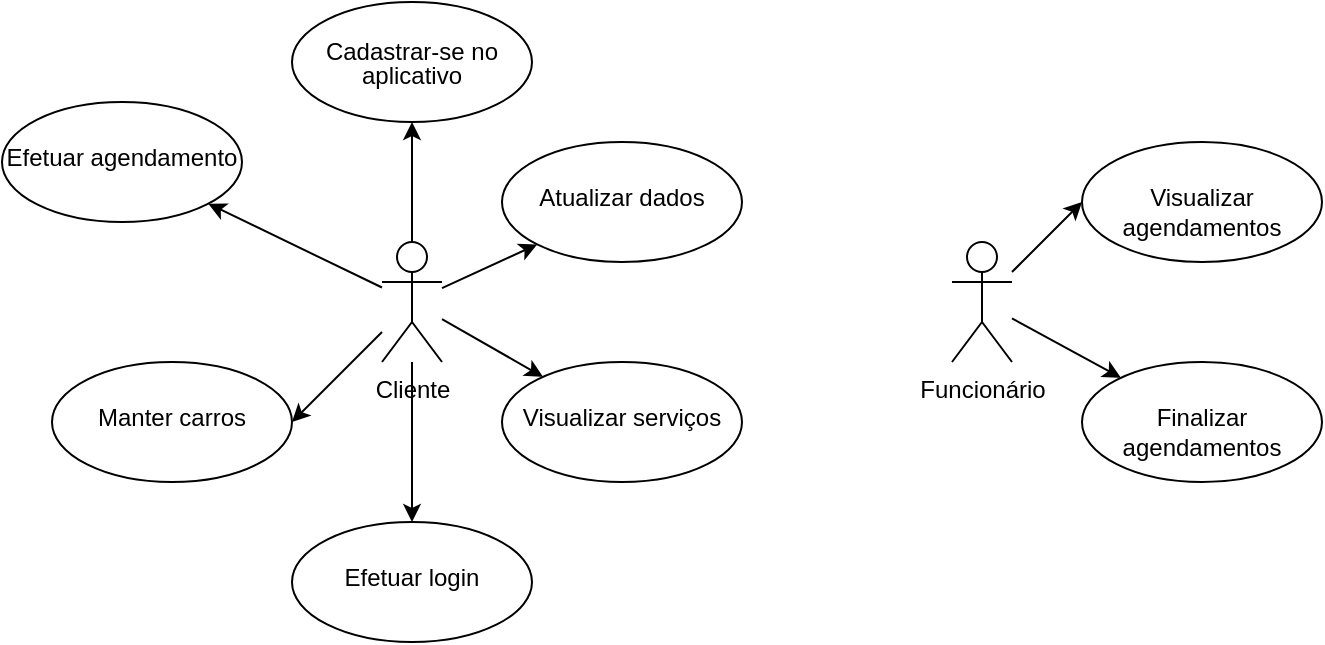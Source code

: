 <mxfile version="20.0.1" type="device"><diagram id="zg0Ze1jjHLOaMw-7_9GL" name="Page-1"><mxGraphModel dx="1422" dy="723" grid="1" gridSize="10" guides="1" tooltips="1" connect="1" arrows="1" fold="1" page="1" pageScale="1" pageWidth="827" pageHeight="1169" math="0" shadow="0"><root><mxCell id="0"/><mxCell id="1" parent="0"/><mxCell id="w9jqISFWYcJB9lYl4nVM-11" value="" style="rounded=0;orthogonalLoop=1;jettySize=auto;html=1;" parent="1" source="w9jqISFWYcJB9lYl4nVM-1" target="w9jqISFWYcJB9lYl4nVM-10" edge="1"><mxGeometry relative="1" as="geometry"/></mxCell><mxCell id="w9jqISFWYcJB9lYl4nVM-13" value="" style="orthogonalLoop=1;jettySize=auto;html=1;strokeColor=default;rounded=0;" parent="1" source="w9jqISFWYcJB9lYl4nVM-1" target="w9jqISFWYcJB9lYl4nVM-12" edge="1"><mxGeometry relative="1" as="geometry"/></mxCell><mxCell id="w9jqISFWYcJB9lYl4nVM-15" value="" style="rounded=0;orthogonalLoop=1;jettySize=auto;html=1;" parent="1" source="w9jqISFWYcJB9lYl4nVM-1" target="w9jqISFWYcJB9lYl4nVM-14" edge="1"><mxGeometry relative="1" as="geometry"/></mxCell><mxCell id="Is6vZfuHWTPRH3hV92zs-2" style="rounded=0;orthogonalLoop=1;jettySize=auto;html=1;entryX=1;entryY=0.5;entryDx=0;entryDy=0;" edge="1" parent="1" source="w9jqISFWYcJB9lYl4nVM-1" target="Is6vZfuHWTPRH3hV92zs-1"><mxGeometry relative="1" as="geometry"/></mxCell><mxCell id="Is6vZfuHWTPRH3hV92zs-4" style="edgeStyle=none;rounded=0;orthogonalLoop=1;jettySize=auto;html=1;entryX=0;entryY=1;entryDx=0;entryDy=0;strokeColor=default;" edge="1" parent="1" source="w9jqISFWYcJB9lYl4nVM-1" target="Is6vZfuHWTPRH3hV92zs-3"><mxGeometry relative="1" as="geometry"/></mxCell><mxCell id="Is6vZfuHWTPRH3hV92zs-6" style="edgeStyle=none;rounded=0;orthogonalLoop=1;jettySize=auto;html=1;entryX=0.5;entryY=0;entryDx=0;entryDy=0;strokeColor=default;" edge="1" parent="1" source="w9jqISFWYcJB9lYl4nVM-1" target="Is6vZfuHWTPRH3hV92zs-5"><mxGeometry relative="1" as="geometry"/></mxCell><mxCell id="w9jqISFWYcJB9lYl4nVM-1" value="&lt;div&gt;Cliente&lt;/div&gt;" style="shape=umlActor;verticalLabelPosition=bottom;verticalAlign=top;html=1;" parent="1" vertex="1"><mxGeometry x="310" y="200" width="30" height="60" as="geometry"/></mxCell><mxCell id="w9jqISFWYcJB9lYl4nVM-10" value="&lt;div&gt;&lt;br&gt;&lt;/div&gt;&lt;div&gt;Visualizar serviços&lt;/div&gt;" style="ellipse;whiteSpace=wrap;html=1;verticalAlign=top;align=center;" parent="1" vertex="1"><mxGeometry x="370" y="260" width="120" height="60" as="geometry"/></mxCell><mxCell id="w9jqISFWYcJB9lYl4nVM-12" value="&lt;br&gt;&lt;div&gt;Efetuar agendamento&lt;/div&gt;" style="ellipse;whiteSpace=wrap;html=1;verticalAlign=top;" parent="1" vertex="1"><mxGeometry x="120" y="130" width="120" height="60" as="geometry"/></mxCell><mxCell id="w9jqISFWYcJB9lYl4nVM-14" value="&lt;p style=&quot;line-height: 1&quot;&gt;Cadastrar-se no aplicativo&lt;br&gt;&lt;/p&gt;" style="ellipse;whiteSpace=wrap;html=1;verticalAlign=top;" parent="1" vertex="1"><mxGeometry x="265" y="80" width="120" height="60" as="geometry"/></mxCell><mxCell id="w9jqISFWYcJB9lYl4nVM-23" value="" style="rounded=0;orthogonalLoop=1;jettySize=auto;html=1;" parent="1" source="w9jqISFWYcJB9lYl4nVM-26" target="w9jqISFWYcJB9lYl4nVM-27" edge="1"><mxGeometry relative="1" as="geometry"/></mxCell><mxCell id="Is6vZfuHWTPRH3hV92zs-8" style="edgeStyle=none;rounded=0;orthogonalLoop=1;jettySize=auto;html=1;entryX=0;entryY=0.5;entryDx=0;entryDy=0;strokeColor=default;" edge="1" parent="1" source="w9jqISFWYcJB9lYl4nVM-26" target="Is6vZfuHWTPRH3hV92zs-7"><mxGeometry relative="1" as="geometry"/></mxCell><mxCell id="w9jqISFWYcJB9lYl4nVM-26" value="&lt;div&gt;Funcionário&lt;/div&gt;" style="shape=umlActor;verticalLabelPosition=bottom;verticalAlign=top;html=1;" parent="1" vertex="1"><mxGeometry x="595" y="200" width="30" height="60" as="geometry"/></mxCell><mxCell id="w9jqISFWYcJB9lYl4nVM-27" value="&lt;div&gt;&lt;br&gt;&lt;/div&gt;&lt;div&gt;Finalizar agendamentos&lt;/div&gt;" style="ellipse;whiteSpace=wrap;html=1;verticalAlign=top;align=center;" parent="1" vertex="1"><mxGeometry x="660" y="260" width="120" height="60" as="geometry"/></mxCell><mxCell id="Is6vZfuHWTPRH3hV92zs-1" value="&lt;div&gt;&lt;br&gt;&lt;/div&gt;&lt;div align=&quot;center&quot;&gt;Manter carros&lt;/div&gt;" style="ellipse;whiteSpace=wrap;html=1;verticalAlign=top;align=center;" vertex="1" parent="1"><mxGeometry x="145" y="260" width="120" height="60" as="geometry"/></mxCell><mxCell id="Is6vZfuHWTPRH3hV92zs-3" value="&lt;div&gt;&lt;br&gt;&lt;/div&gt;&lt;div&gt;Atualizar dados&lt;/div&gt;" style="ellipse;whiteSpace=wrap;html=1;verticalAlign=top;" vertex="1" parent="1"><mxGeometry x="370" y="150" width="120" height="60" as="geometry"/></mxCell><mxCell id="Is6vZfuHWTPRH3hV92zs-5" value="&lt;div&gt;&lt;br&gt;&lt;/div&gt;&lt;div&gt;Efetuar login&lt;/div&gt;" style="ellipse;whiteSpace=wrap;html=1;verticalAlign=top;" vertex="1" parent="1"><mxGeometry x="265" y="340" width="120" height="60" as="geometry"/></mxCell><mxCell id="Is6vZfuHWTPRH3hV92zs-7" value="&lt;div&gt;&lt;br&gt;&lt;/div&gt;&lt;div&gt;Visualizar agendamentos&lt;/div&gt;" style="ellipse;whiteSpace=wrap;html=1;verticalAlign=top;align=center;" vertex="1" parent="1"><mxGeometry x="660" y="150" width="120" height="60" as="geometry"/></mxCell></root></mxGraphModel></diagram></mxfile>